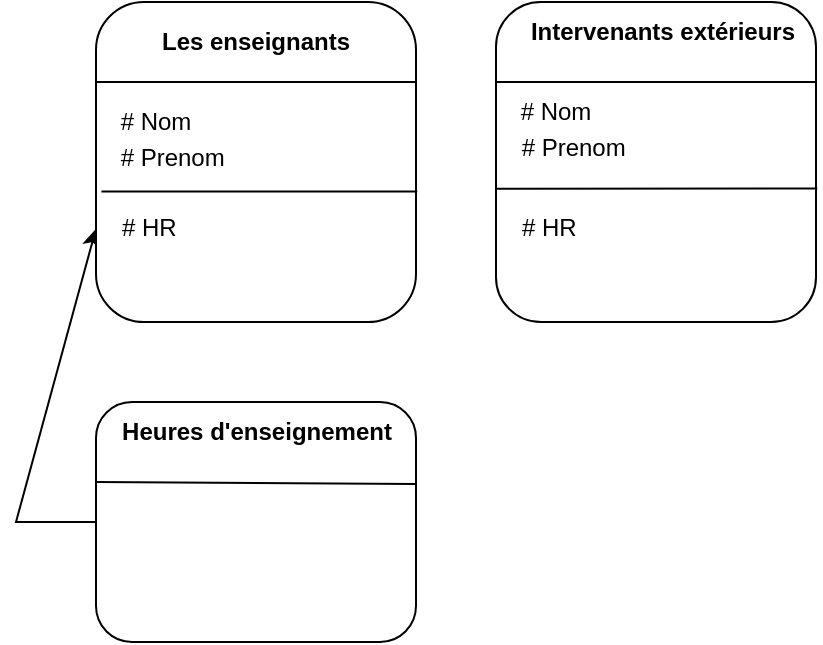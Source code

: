 <mxfile version="24.7.10">
  <diagram name="Page-1" id="atkcNOs0FrPHfIS7aPbD">
    <mxGraphModel dx="794" dy="418" grid="1" gridSize="10" guides="1" tooltips="1" connect="1" arrows="1" fold="1" page="1" pageScale="1" pageWidth="827" pageHeight="1169" math="0" shadow="0">
      <root>
        <mxCell id="0" />
        <mxCell id="1" parent="0" />
        <mxCell id="1yXNmJYLhUmuLQeA_HFb-18" value="" style="endArrow=classic;html=1;rounded=0;exitX=0;exitY=0.5;exitDx=0;exitDy=0;entryX=0;entryY=0.5;entryDx=0;entryDy=0;" edge="1" parent="1" source="1yXNmJYLhUmuLQeA_HFb-16" target="1yXNmJYLhUmuLQeA_HFb-6">
          <mxGeometry width="50" height="50" relative="1" as="geometry">
            <mxPoint x="380" y="330" as="sourcePoint" />
            <mxPoint x="410" y="280" as="targetPoint" />
            <Array as="points">
              <mxPoint x="160" y="300" />
            </Array>
          </mxGeometry>
        </mxCell>
        <mxCell id="1yXNmJYLhUmuLQeA_HFb-24" value="" style="group" vertex="1" connectable="0" parent="1">
          <mxGeometry x="200" y="240" width="160" height="120" as="geometry" />
        </mxCell>
        <mxCell id="1yXNmJYLhUmuLQeA_HFb-16" value="" style="rounded=1;whiteSpace=wrap;html=1;" vertex="1" parent="1yXNmJYLhUmuLQeA_HFb-24">
          <mxGeometry width="160" height="120" as="geometry" />
        </mxCell>
        <mxCell id="1yXNmJYLhUmuLQeA_HFb-17" value="" style="endArrow=none;html=1;rounded=0;" edge="1" parent="1yXNmJYLhUmuLQeA_HFb-24">
          <mxGeometry width="50" height="50" relative="1" as="geometry">
            <mxPoint y="40" as="sourcePoint" />
            <mxPoint x="160" y="41" as="targetPoint" />
          </mxGeometry>
        </mxCell>
        <mxCell id="1yXNmJYLhUmuLQeA_HFb-22" value="Heures d&#39;enseignement" style="text;html=1;align=center;verticalAlign=middle;resizable=0;points=[];autosize=1;strokeColor=none;fillColor=none;fontStyle=1" vertex="1" parent="1yXNmJYLhUmuLQeA_HFb-24">
          <mxGeometry x="5" width="150" height="30" as="geometry" />
        </mxCell>
        <mxCell id="1yXNmJYLhUmuLQeA_HFb-7" value="" style="rounded=1;whiteSpace=wrap;html=1;arcSize=14;container=0;" vertex="1" parent="1">
          <mxGeometry x="400" y="40" width="160" height="160" as="geometry" />
        </mxCell>
        <mxCell id="1yXNmJYLhUmuLQeA_HFb-10" value="Intervenants extérieurs" style="text;html=1;align=center;verticalAlign=middle;whiteSpace=wrap;rounded=0;fontStyle=1;container=0;" vertex="1" parent="1">
          <mxGeometry x="411.25" y="40" width="145" height="30" as="geometry" />
        </mxCell>
        <mxCell id="1yXNmJYLhUmuLQeA_HFb-11" value="# Nom" style="text;html=1;align=center;verticalAlign=middle;whiteSpace=wrap;rounded=0;container=0;" vertex="1" parent="1">
          <mxGeometry x="400" y="80" width="60" height="30" as="geometry" />
        </mxCell>
        <mxCell id="1yXNmJYLhUmuLQeA_HFb-12" value="# HR&amp;nbsp;&amp;nbsp;" style="text;html=1;align=center;verticalAlign=middle;whiteSpace=wrap;rounded=0;container=0;" vertex="1" parent="1">
          <mxGeometry x="400" y="133.33" width="60" height="40" as="geometry" />
        </mxCell>
        <mxCell id="1yXNmJYLhUmuLQeA_HFb-29" style="edgeStyle=orthogonalEdgeStyle;rounded=0;orthogonalLoop=1;jettySize=auto;html=1;exitX=0.5;exitY=1;exitDx=0;exitDy=0;" edge="1" parent="1" source="1yXNmJYLhUmuLQeA_HFb-2">
          <mxGeometry relative="1" as="geometry">
            <mxPoint x="280" y="200" as="targetPoint" />
          </mxGeometry>
        </mxCell>
        <mxCell id="1yXNmJYLhUmuLQeA_HFb-2" value="" style="rounded=1;whiteSpace=wrap;html=1;container=0;" vertex="1" parent="1">
          <mxGeometry x="200" y="40" width="160" height="160" as="geometry" />
        </mxCell>
        <mxCell id="1yXNmJYLhUmuLQeA_HFb-4" value="Les enseignants" style="text;html=1;align=center;verticalAlign=middle;whiteSpace=wrap;rounded=0;fontStyle=1;container=0;" vertex="1" parent="1">
          <mxGeometry x="230" y="40" width="100" height="40" as="geometry" />
        </mxCell>
        <mxCell id="1yXNmJYLhUmuLQeA_HFb-5" value="# Nom" style="text;html=1;align=center;verticalAlign=middle;whiteSpace=wrap;rounded=0;container=0;" vertex="1" parent="1">
          <mxGeometry x="200" y="80.003" width="60" height="40" as="geometry" />
        </mxCell>
        <mxCell id="1yXNmJYLhUmuLQeA_HFb-6" value="# HR&amp;nbsp;&amp;nbsp;" style="text;html=1;align=center;verticalAlign=middle;whiteSpace=wrap;rounded=0;container=0;" vertex="1" parent="1">
          <mxGeometry x="200" y="133.327" width="60" height="40" as="geometry" />
        </mxCell>
        <mxCell id="1yXNmJYLhUmuLQeA_HFb-31" value="" style="endArrow=none;html=1;rounded=0;exitX=0;exitY=0.25;exitDx=0;exitDy=0;entryX=1;entryY=0.25;entryDx=0;entryDy=0;" edge="1" parent="1" source="1yXNmJYLhUmuLQeA_HFb-2" target="1yXNmJYLhUmuLQeA_HFb-2">
          <mxGeometry width="50" height="50" relative="1" as="geometry">
            <mxPoint x="380" y="210" as="sourcePoint" />
            <mxPoint x="430" y="160" as="targetPoint" />
          </mxGeometry>
        </mxCell>
        <mxCell id="1yXNmJYLhUmuLQeA_HFb-32" value="" style="endArrow=none;html=1;rounded=0;entryX=1;entryY=0.25;entryDx=0;entryDy=0;" edge="1" parent="1" target="1yXNmJYLhUmuLQeA_HFb-7">
          <mxGeometry width="50" height="50" relative="1" as="geometry">
            <mxPoint x="400" y="80" as="sourcePoint" />
            <mxPoint x="430" y="160" as="targetPoint" />
          </mxGeometry>
        </mxCell>
        <mxCell id="1yXNmJYLhUmuLQeA_HFb-34" value="# Prenom&amp;nbsp;" style="text;html=1;align=center;verticalAlign=middle;resizable=0;points=[];autosize=1;strokeColor=none;fillColor=none;" vertex="1" parent="1">
          <mxGeometry x="400" y="98.33" width="80" height="30" as="geometry" />
        </mxCell>
        <mxCell id="1yXNmJYLhUmuLQeA_HFb-35" value="# Prenom&amp;nbsp;" style="text;html=1;align=center;verticalAlign=middle;whiteSpace=wrap;rounded=0;" vertex="1" parent="1">
          <mxGeometry x="210" y="103.33" width="60" height="30" as="geometry" />
        </mxCell>
        <mxCell id="1yXNmJYLhUmuLQeA_HFb-36" value="" style="endArrow=none;html=1;rounded=0;exitX=0.017;exitY=0.592;exitDx=0;exitDy=0;exitPerimeter=0;entryX=1.004;entryY=0.592;entryDx=0;entryDy=0;entryPerimeter=0;" edge="1" parent="1" source="1yXNmJYLhUmuLQeA_HFb-2" target="1yXNmJYLhUmuLQeA_HFb-2">
          <mxGeometry width="50" height="50" relative="1" as="geometry">
            <mxPoint x="380" y="210" as="sourcePoint" />
            <mxPoint x="430" y="160" as="targetPoint" />
          </mxGeometry>
        </mxCell>
        <mxCell id="1yXNmJYLhUmuLQeA_HFb-37" value="" style="endArrow=none;html=1;rounded=0;exitX=1.004;exitY=0.583;exitDx=0;exitDy=0;exitPerimeter=0;entryX=0;entryY=0;entryDx=0;entryDy=0;" edge="1" parent="1" source="1yXNmJYLhUmuLQeA_HFb-7" target="1yXNmJYLhUmuLQeA_HFb-12">
          <mxGeometry width="50" height="50" relative="1" as="geometry">
            <mxPoint x="380" y="210" as="sourcePoint" />
            <mxPoint x="430" y="160" as="targetPoint" />
          </mxGeometry>
        </mxCell>
      </root>
    </mxGraphModel>
  </diagram>
</mxfile>
